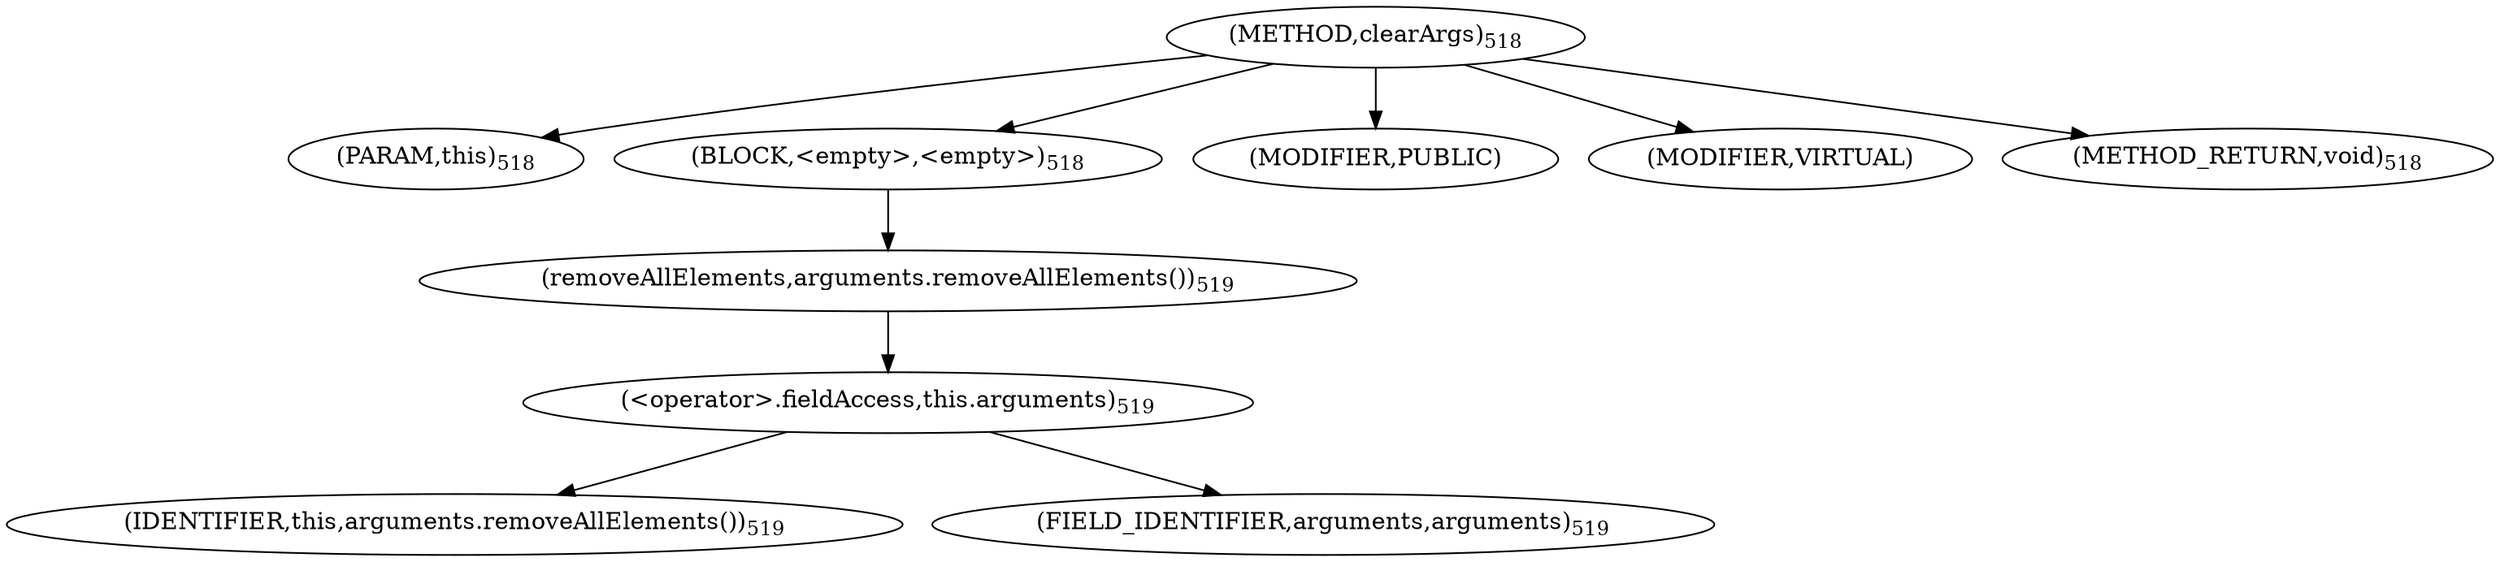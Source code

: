 digraph "clearArgs" {  
"995" [label = <(METHOD,clearArgs)<SUB>518</SUB>> ]
"996" [label = <(PARAM,this)<SUB>518</SUB>> ]
"997" [label = <(BLOCK,&lt;empty&gt;,&lt;empty&gt;)<SUB>518</SUB>> ]
"998" [label = <(removeAllElements,arguments.removeAllElements())<SUB>519</SUB>> ]
"999" [label = <(&lt;operator&gt;.fieldAccess,this.arguments)<SUB>519</SUB>> ]
"1000" [label = <(IDENTIFIER,this,arguments.removeAllElements())<SUB>519</SUB>> ]
"1001" [label = <(FIELD_IDENTIFIER,arguments,arguments)<SUB>519</SUB>> ]
"1002" [label = <(MODIFIER,PUBLIC)> ]
"1003" [label = <(MODIFIER,VIRTUAL)> ]
"1004" [label = <(METHOD_RETURN,void)<SUB>518</SUB>> ]
  "995" -> "996" 
  "995" -> "997" 
  "995" -> "1002" 
  "995" -> "1003" 
  "995" -> "1004" 
  "997" -> "998" 
  "998" -> "999" 
  "999" -> "1000" 
  "999" -> "1001" 
}
